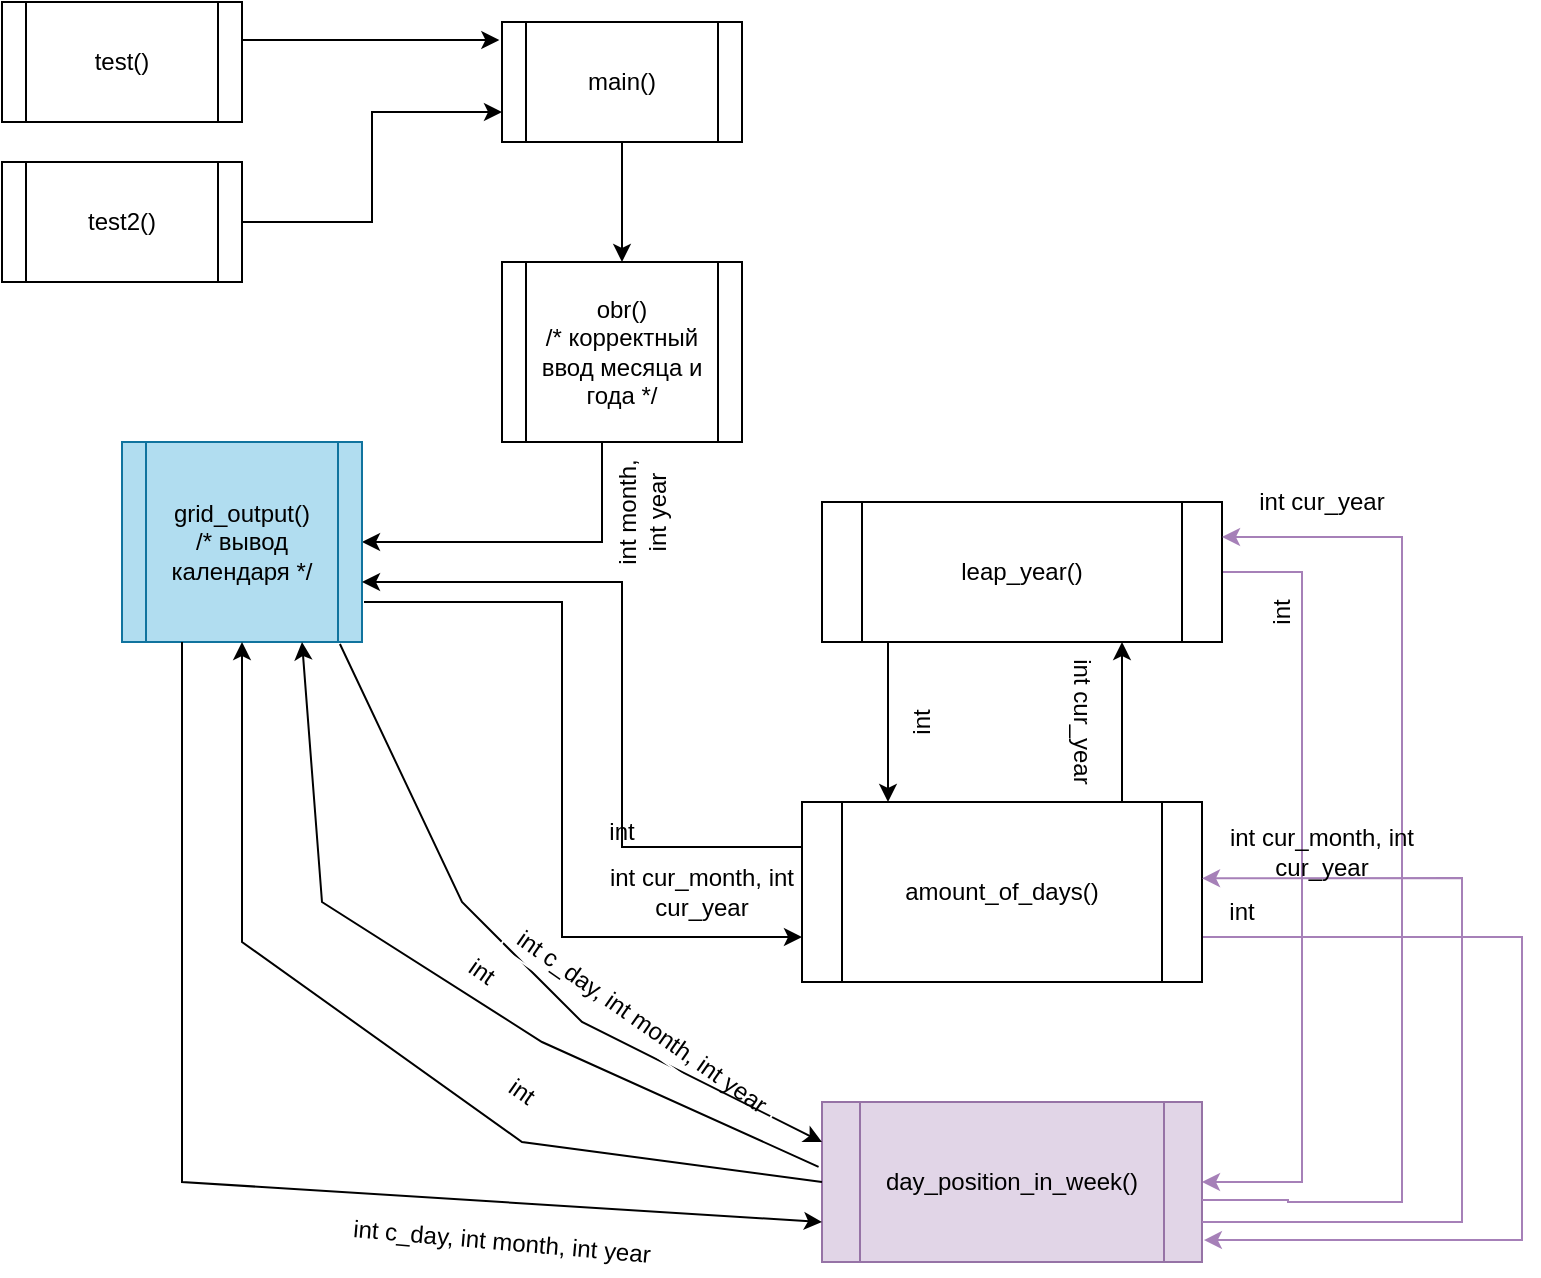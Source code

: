 <mxfile version="20.5.1" type="github">
  <diagram id="XAxntFZM6T8HPxiPiH6y" name="Страница 1">
    <mxGraphModel dx="1662" dy="794" grid="1" gridSize="10" guides="1" tooltips="1" connect="1" arrows="1" fold="1" page="1" pageScale="1" pageWidth="827" pageHeight="1169" math="0" shadow="0">
      <root>
        <mxCell id="0" />
        <mxCell id="1" parent="0" />
        <mxCell id="mehWwJax71jicgtBtX2A-14" value="" style="edgeStyle=orthogonalEdgeStyle;rounded=0;orthogonalLoop=1;jettySize=auto;html=1;" parent="1" source="mehWwJax71jicgtBtX2A-1" target="mehWwJax71jicgtBtX2A-8" edge="1">
          <mxGeometry relative="1" as="geometry" />
        </mxCell>
        <mxCell id="mehWwJax71jicgtBtX2A-1" value="main()&lt;br&gt;" style="shape=process;whiteSpace=wrap;html=1;backgroundOutline=1;" parent="1" vertex="1">
          <mxGeometry x="360" y="170" width="120" height="60" as="geometry" />
        </mxCell>
        <mxCell id="mehWwJax71jicgtBtX2A-5" value="" style="edgeStyle=orthogonalEdgeStyle;rounded=0;orthogonalLoop=1;jettySize=auto;html=1;entryX=-0.011;entryY=0.15;entryDx=0;entryDy=0;entryPerimeter=0;" parent="1" source="mehWwJax71jicgtBtX2A-2" target="mehWwJax71jicgtBtX2A-1" edge="1">
          <mxGeometry relative="1" as="geometry">
            <mxPoint x="320" y="160" as="targetPoint" />
            <Array as="points">
              <mxPoint x="260" y="179" />
              <mxPoint x="260" y="179" />
            </Array>
          </mxGeometry>
        </mxCell>
        <mxCell id="mehWwJax71jicgtBtX2A-2" value="test()" style="shape=process;whiteSpace=wrap;html=1;backgroundOutline=1;" parent="1" vertex="1">
          <mxGeometry x="110" y="160" width="120" height="60" as="geometry" />
        </mxCell>
        <mxCell id="mehWwJax71jicgtBtX2A-7" value="" style="edgeStyle=orthogonalEdgeStyle;rounded=0;orthogonalLoop=1;jettySize=auto;html=1;entryX=0;entryY=0.75;entryDx=0;entryDy=0;" parent="1" source="mehWwJax71jicgtBtX2A-3" target="mehWwJax71jicgtBtX2A-1" edge="1">
          <mxGeometry relative="1" as="geometry">
            <mxPoint x="330" y="270" as="targetPoint" />
            <Array as="points">
              <mxPoint x="295" y="270" />
              <mxPoint x="295" y="215" />
            </Array>
          </mxGeometry>
        </mxCell>
        <mxCell id="mehWwJax71jicgtBtX2A-3" value="test2()" style="shape=process;whiteSpace=wrap;html=1;backgroundOutline=1;" parent="1" vertex="1">
          <mxGeometry x="110" y="240" width="120" height="60" as="geometry" />
        </mxCell>
        <mxCell id="mehWwJax71jicgtBtX2A-11" value="" style="edgeStyle=orthogonalEdgeStyle;rounded=0;orthogonalLoop=1;jettySize=auto;html=1;" parent="1" source="mehWwJax71jicgtBtX2A-8" target="mehWwJax71jicgtBtX2A-10" edge="1">
          <mxGeometry relative="1" as="geometry">
            <Array as="points">
              <mxPoint x="410" y="410" />
              <mxPoint x="410" y="410" />
            </Array>
          </mxGeometry>
        </mxCell>
        <mxCell id="mehWwJax71jicgtBtX2A-8" value="obr()&lt;br&gt;/* корректный ввод месяца и года */" style="shape=process;whiteSpace=wrap;html=1;backgroundOutline=1;" parent="1" vertex="1">
          <mxGeometry x="360" y="290" width="120" height="90" as="geometry" />
        </mxCell>
        <mxCell id="mehWwJax71jicgtBtX2A-10" value="grid_output()&lt;br&gt;/* вывод календаря */" style="shape=process;whiteSpace=wrap;html=1;backgroundOutline=1;fillColor=#b1ddf0;strokeColor=#10739e;" parent="1" vertex="1">
          <mxGeometry x="170" y="380" width="120" height="100" as="geometry" />
        </mxCell>
        <mxCell id="mehWwJax71jicgtBtX2A-15" value="int month, int&amp;nbsp;year" style="text;html=1;strokeColor=none;fillColor=none;align=center;verticalAlign=middle;whiteSpace=wrap;rounded=0;rotation=-90;" parent="1" vertex="1">
          <mxGeometry x="400" y="400" width="60" height="30" as="geometry" />
        </mxCell>
        <mxCell id="mehWwJax71jicgtBtX2A-43" value="" style="edgeStyle=orthogonalEdgeStyle;rounded=0;orthogonalLoop=1;jettySize=auto;html=1;strokeColor=#000000;fillColor=#99FF33;exitX=0;exitY=0.25;exitDx=0;exitDy=0;" parent="1" source="mehWwJax71jicgtBtX2A-39" edge="1">
          <mxGeometry relative="1" as="geometry">
            <mxPoint x="290" y="450" as="targetPoint" />
            <Array as="points">
              <mxPoint x="420" y="583" />
              <mxPoint x="420" y="450" />
            </Array>
          </mxGeometry>
        </mxCell>
        <mxCell id="mehWwJax71jicgtBtX2A-52" value="" style="edgeStyle=orthogonalEdgeStyle;rounded=0;orthogonalLoop=1;jettySize=auto;html=1;strokeColor=#000000;fillColor=#99FF33;entryX=0.75;entryY=1;entryDx=0;entryDy=0;" parent="1" source="mehWwJax71jicgtBtX2A-39" target="mehWwJax71jicgtBtX2A-47" edge="1">
          <mxGeometry relative="1" as="geometry">
            <mxPoint x="620" y="505" as="targetPoint" />
            <Array as="points">
              <mxPoint x="670" y="580" />
              <mxPoint x="670" y="580" />
            </Array>
          </mxGeometry>
        </mxCell>
        <mxCell id="WZpPwPvyVS9dIQ1-ObzD-6" value="" style="edgeStyle=orthogonalEdgeStyle;rounded=0;orthogonalLoop=1;jettySize=auto;html=1;strokeColor=#A680B8;entryX=1.005;entryY=0.863;entryDx=0;entryDy=0;exitX=1;exitY=0.75;exitDx=0;exitDy=0;entryPerimeter=0;" parent="1" source="mehWwJax71jicgtBtX2A-39" target="mehWwJax71jicgtBtX2A-56" edge="1">
          <mxGeometry relative="1" as="geometry">
            <mxPoint x="693" y="1139" as="targetPoint" />
            <Array as="points">
              <mxPoint x="870" y="628" />
              <mxPoint x="870" y="779" />
            </Array>
          </mxGeometry>
        </mxCell>
        <mxCell id="mehWwJax71jicgtBtX2A-39" value="amount_of_days()" style="shape=process;whiteSpace=wrap;html=1;backgroundOutline=1;strokeColor=#000000;" parent="1" vertex="1">
          <mxGeometry x="510" y="560" width="200" height="90" as="geometry" />
        </mxCell>
        <mxCell id="mehWwJax71jicgtBtX2A-44" value="" style="edgeStyle=orthogonalEdgeStyle;rounded=0;orthogonalLoop=1;jettySize=auto;html=1;strokeColor=#000000;fillColor=#99FF33;entryX=0;entryY=0.75;entryDx=0;entryDy=0;" parent="1" target="mehWwJax71jicgtBtX2A-39" edge="1">
          <mxGeometry relative="1" as="geometry">
            <Array as="points">
              <mxPoint x="291" y="460" />
              <mxPoint x="390" y="460" />
              <mxPoint x="390" y="628" />
            </Array>
            <mxPoint x="300" y="460" as="sourcePoint" />
          </mxGeometry>
        </mxCell>
        <mxCell id="mehWwJax71jicgtBtX2A-45" value="int cur_month, int cur_year" style="text;html=1;strokeColor=none;fillColor=none;align=center;verticalAlign=middle;whiteSpace=wrap;rounded=0;" parent="1" vertex="1">
          <mxGeometry x="390" y="600" width="140" height="10" as="geometry" />
        </mxCell>
        <mxCell id="mehWwJax71jicgtBtX2A-46" value="int" style="text;html=1;strokeColor=none;fillColor=none;align=center;verticalAlign=middle;whiteSpace=wrap;rounded=0;" parent="1" vertex="1">
          <mxGeometry x="390" y="560" width="60" height="30" as="geometry" />
        </mxCell>
        <mxCell id="mehWwJax71jicgtBtX2A-49" value="" style="edgeStyle=orthogonalEdgeStyle;rounded=0;orthogonalLoop=1;jettySize=auto;html=1;strokeColor=#000000;fillColor=#99FF33;entryX=0.215;entryY=0;entryDx=0;entryDy=0;entryPerimeter=0;" parent="1" source="mehWwJax71jicgtBtX2A-47" target="mehWwJax71jicgtBtX2A-39" edge="1">
          <mxGeometry relative="1" as="geometry">
            <mxPoint x="620" y="565" as="targetPoint" />
            <Array as="points">
              <mxPoint x="553" y="520" />
              <mxPoint x="553" y="520" />
            </Array>
          </mxGeometry>
        </mxCell>
        <mxCell id="WZpPwPvyVS9dIQ1-ObzD-2" value="" style="edgeStyle=orthogonalEdgeStyle;rounded=0;orthogonalLoop=1;jettySize=auto;html=1;strokeColor=#A680B8;entryX=1;entryY=0.5;entryDx=0;entryDy=0;exitX=1;exitY=0.5;exitDx=0;exitDy=0;" parent="1" source="mehWwJax71jicgtBtX2A-47" target="mehWwJax71jicgtBtX2A-56" edge="1">
          <mxGeometry relative="1" as="geometry">
            <mxPoint x="737.16" y="969.44" as="targetPoint" />
            <Array as="points">
              <mxPoint x="760" y="445" />
              <mxPoint x="760" y="750" />
            </Array>
          </mxGeometry>
        </mxCell>
        <mxCell id="mehWwJax71jicgtBtX2A-47" value="leap_year()" style="shape=process;whiteSpace=wrap;html=1;backgroundOutline=1;strokeColor=#000000;" parent="1" vertex="1">
          <mxGeometry x="520" y="410" width="200" height="70" as="geometry" />
        </mxCell>
        <mxCell id="mehWwJax71jicgtBtX2A-53" value="int cur_year" style="text;html=1;strokeColor=none;fillColor=none;align=center;verticalAlign=middle;whiteSpace=wrap;rounded=0;rotation=90;" parent="1" vertex="1">
          <mxGeometry x="600" y="510" width="100" height="20" as="geometry" />
        </mxCell>
        <mxCell id="mehWwJax71jicgtBtX2A-54" value="int" style="text;html=1;strokeColor=none;fillColor=none;align=center;verticalAlign=middle;whiteSpace=wrap;rounded=0;rotation=-90;" parent="1" vertex="1">
          <mxGeometry x="540" y="505" width="60" height="30" as="geometry" />
        </mxCell>
        <mxCell id="mehWwJax71jicgtBtX2A-56" value="day_position_in_week()" style="shape=process;whiteSpace=wrap;html=1;backgroundOutline=1;strokeColor=#9673a6;fillColor=#e1d5e7;" parent="1" vertex="1">
          <mxGeometry x="520" y="710" width="190" height="80" as="geometry" />
        </mxCell>
        <mxCell id="mehWwJax71jicgtBtX2A-60" value="int" style="text;html=1;strokeColor=none;fillColor=none;align=center;verticalAlign=middle;whiteSpace=wrap;rounded=0;rotation=35;" parent="1" vertex="1">
          <mxGeometry x="340" y="690" width="60" height="30" as="geometry" />
        </mxCell>
        <mxCell id="mehWwJax71jicgtBtX2A-61" value="int c_day, int month, int year" style="text;html=1;strokeColor=none;fillColor=none;align=center;verticalAlign=middle;whiteSpace=wrap;rounded=0;rotation=5;" parent="1" vertex="1">
          <mxGeometry x="280" y="770" width="160" height="20" as="geometry" />
        </mxCell>
        <mxCell id="mehWwJax71jicgtBtX2A-64" value="" style="endArrow=classic;html=1;rounded=0;strokeColor=#000000;fillColor=#99FF33;entryX=0;entryY=0.75;entryDx=0;entryDy=0;exitX=0.25;exitY=1;exitDx=0;exitDy=0;" parent="1" source="mehWwJax71jicgtBtX2A-10" target="mehWwJax71jicgtBtX2A-56" edge="1">
          <mxGeometry width="50" height="50" relative="1" as="geometry">
            <mxPoint x="200" y="710" as="sourcePoint" />
            <mxPoint x="360" y="680" as="targetPoint" />
            <Array as="points">
              <mxPoint x="200" y="750" />
            </Array>
          </mxGeometry>
        </mxCell>
        <mxCell id="mehWwJax71jicgtBtX2A-65" value="" style="endArrow=classic;html=1;rounded=0;strokeColor=#000000;fillColor=#99FF33;exitX=0.908;exitY=1.01;exitDx=0;exitDy=0;entryX=0;entryY=0.25;entryDx=0;entryDy=0;exitPerimeter=0;" parent="1" source="mehWwJax71jicgtBtX2A-10" target="mehWwJax71jicgtBtX2A-56" edge="1">
          <mxGeometry width="50" height="50" relative="1" as="geometry">
            <mxPoint x="280" y="560" as="sourcePoint" />
            <mxPoint x="530" y="780" as="targetPoint" />
            <Array as="points">
              <mxPoint x="340" y="610" />
              <mxPoint x="400" y="670" />
            </Array>
          </mxGeometry>
        </mxCell>
        <mxCell id="mehWwJax71jicgtBtX2A-66" value="int c_day, int month, int year" style="text;html=1;strokeColor=#FFFFFF;fillColor=none;align=center;verticalAlign=middle;whiteSpace=wrap;rounded=0;rotation=35;" parent="1" vertex="1">
          <mxGeometry x="350" y="660" width="160" height="20" as="geometry" />
        </mxCell>
        <mxCell id="mehWwJax71jicgtBtX2A-67" value="" style="endArrow=classic;html=1;rounded=0;strokeColor=#000000;fillColor=#99FF33;exitX=0;exitY=0.5;exitDx=0;exitDy=0;" parent="1" source="mehWwJax71jicgtBtX2A-56" target="mehWwJax71jicgtBtX2A-10" edge="1">
          <mxGeometry width="50" height="50" relative="1" as="geometry">
            <mxPoint x="310" y="730" as="sourcePoint" />
            <mxPoint x="222.069" y="777.586" as="targetPoint" />
            <Array as="points">
              <mxPoint x="370" y="730" />
              <mxPoint x="230" y="630" />
            </Array>
          </mxGeometry>
        </mxCell>
        <mxCell id="mehWwJax71jicgtBtX2A-68" value="int" style="text;html=1;strokeColor=none;fillColor=none;align=center;verticalAlign=middle;whiteSpace=wrap;rounded=0;rotation=35;" parent="1" vertex="1">
          <mxGeometry x="320" y="630" width="60" height="30" as="geometry" />
        </mxCell>
        <mxCell id="mehWwJax71jicgtBtX2A-69" value="" style="endArrow=classic;html=1;rounded=0;strokeColor=#000000;fillColor=#99FF33;exitX=-0.009;exitY=0.405;exitDx=0;exitDy=0;exitPerimeter=0;entryX=0.75;entryY=1;entryDx=0;entryDy=0;" parent="1" source="mehWwJax71jicgtBtX2A-56" target="mehWwJax71jicgtBtX2A-10" edge="1">
          <mxGeometry width="50" height="50" relative="1" as="geometry">
            <mxPoint x="310" y="730" as="sourcePoint" />
            <mxPoint x="282.16" y="572.78" as="targetPoint" />
            <Array as="points">
              <mxPoint x="380" y="680" />
              <mxPoint x="270" y="610" />
            </Array>
          </mxGeometry>
        </mxCell>
        <mxCell id="mehWwJax71jicgtBtX2A-102" value="" style="edgeStyle=orthogonalEdgeStyle;rounded=0;orthogonalLoop=1;jettySize=auto;html=1;strokeColor=#A680B8;fillColor=#99FF33;entryX=1;entryY=0.25;entryDx=0;entryDy=0;exitX=1;exitY=0.613;exitDx=0;exitDy=0;exitPerimeter=0;" parent="1" source="mehWwJax71jicgtBtX2A-56" target="mehWwJax71jicgtBtX2A-47" edge="1">
          <mxGeometry relative="1" as="geometry">
            <mxPoint x="913" y="980" as="targetPoint" />
            <Array as="points">
              <mxPoint x="753" y="760" />
              <mxPoint x="810" y="760" />
              <mxPoint x="810" y="428" />
            </Array>
            <mxPoint x="750" y="760" as="sourcePoint" />
          </mxGeometry>
        </mxCell>
        <mxCell id="mehWwJax71jicgtBtX2A-104" value="" style="endArrow=classic;html=1;rounded=0;strokeColor=#A680B8;fillColor=#99FF33;exitX=1;exitY=0.75;exitDx=0;exitDy=0;entryX=1;entryY=0.424;entryDx=0;entryDy=0;entryPerimeter=0;" parent="1" source="mehWwJax71jicgtBtX2A-56" target="mehWwJax71jicgtBtX2A-39" edge="1">
          <mxGeometry width="50" height="50" relative="1" as="geometry">
            <mxPoint x="753" y="1109" as="sourcePoint" />
            <mxPoint x="840" y="590" as="targetPoint" />
            <Array as="points">
              <mxPoint x="840" y="770" />
              <mxPoint x="840" y="598" />
            </Array>
          </mxGeometry>
        </mxCell>
        <mxCell id="WZpPwPvyVS9dIQ1-ObzD-3" value="int" style="text;html=1;strokeColor=none;fillColor=none;align=center;verticalAlign=middle;whiteSpace=wrap;rounded=0;rotation=-90;" parent="1" vertex="1">
          <mxGeometry x="720" y="450" width="60" height="30" as="geometry" />
        </mxCell>
        <mxCell id="WZpPwPvyVS9dIQ1-ObzD-4" value="int cur_year" style="text;html=1;strokeColor=none;fillColor=none;align=center;verticalAlign=middle;whiteSpace=wrap;rounded=0;rotation=0;" parent="1" vertex="1">
          <mxGeometry x="720" y="400" width="100" height="20" as="geometry" />
        </mxCell>
        <mxCell id="WZpPwPvyVS9dIQ1-ObzD-7" value="int" style="text;html=1;strokeColor=none;fillColor=none;align=center;verticalAlign=middle;whiteSpace=wrap;rounded=0;" parent="1" vertex="1">
          <mxGeometry x="700" y="600" width="60" height="30" as="geometry" />
        </mxCell>
        <mxCell id="WZpPwPvyVS9dIQ1-ObzD-8" value="int cur_month, int cur_year" style="text;html=1;strokeColor=none;fillColor=none;align=center;verticalAlign=middle;whiteSpace=wrap;rounded=0;" parent="1" vertex="1">
          <mxGeometry x="700" y="580" width="140" height="10" as="geometry" />
        </mxCell>
      </root>
    </mxGraphModel>
  </diagram>
</mxfile>
